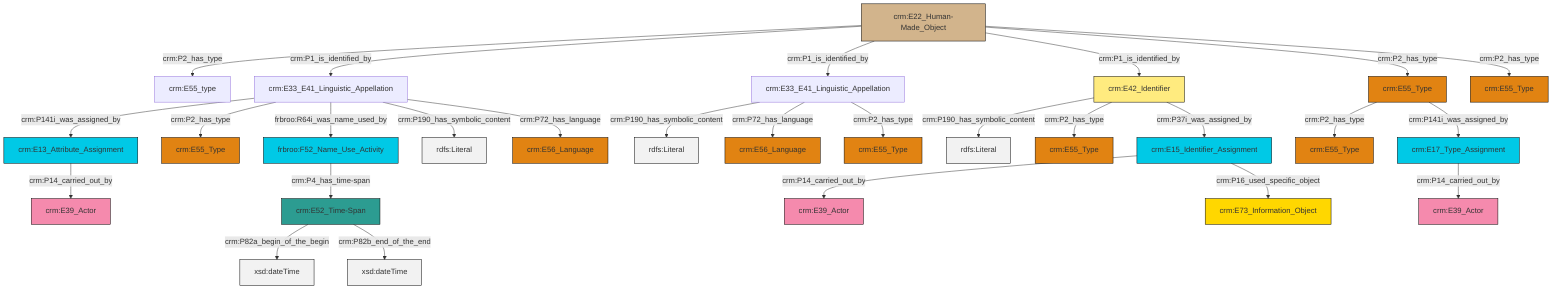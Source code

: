 graph TD
classDef Literal fill:#f2f2f2,stroke:#000000;
classDef CRM_Entity fill:#FFFFFF,stroke:#000000;
classDef Temporal_Entity fill:#00C9E6, stroke:#000000;
classDef Type fill:#E18312, stroke:#000000;
classDef Time-Span fill:#2C9C91, stroke:#000000;
classDef Appellation fill:#FFEB7F, stroke:#000000;
classDef Place fill:#008836, stroke:#000000;
classDef Persistent_Item fill:#B266B2, stroke:#000000;
classDef Conceptual_Object fill:#FFD700, stroke:#000000;
classDef Physical_Thing fill:#D2B48C, stroke:#000000;
classDef Actor fill:#f58aad, stroke:#000000;
classDef PC_Classes fill:#4ce600, stroke:#000000;
classDef Multi fill:#cccccc,stroke:#000000;

6["crm:E22_Human-Made_Object"]:::Physical_Thing -->|crm:P2_has_type| 7["crm:E55_type"]:::Default
8["crm:E42_Identifier"]:::Appellation -->|crm:P190_has_symbolic_content| 13[rdfs:Literal]:::Literal
16["crm:E33_E41_Linguistic_Appellation"]:::Default -->|crm:P190_has_symbolic_content| 17[rdfs:Literal]:::Literal
6["crm:E22_Human-Made_Object"]:::Physical_Thing -->|crm:P1_is_identified_by| 18["crm:E33_E41_Linguistic_Appellation"]:::Default
8["crm:E42_Identifier"]:::Appellation -->|crm:P2_has_type| 14["crm:E55_Type"]:::Type
26["crm:E13_Attribute_Assignment"]:::Temporal_Entity -->|crm:P14_carried_out_by| 27["crm:E39_Actor"]:::Actor
18["crm:E33_E41_Linguistic_Appellation"]:::Default -->|crm:P141i_was_assigned_by| 26["crm:E13_Attribute_Assignment"]:::Temporal_Entity
28["crm:E55_Type"]:::Type -->|crm:P2_has_type| 11["crm:E55_Type"]:::Type
18["crm:E33_E41_Linguistic_Appellation"]:::Default -->|crm:P2_has_type| 2["crm:E55_Type"]:::Type
32["crm:E52_Time-Span"]:::Time-Span -->|crm:P82a_begin_of_the_begin| 33[xsd:dateTime]:::Literal
28["crm:E55_Type"]:::Type -->|crm:P141i_was_assigned_by| 24["crm:E17_Type_Assignment"]:::Temporal_Entity
18["crm:E33_E41_Linguistic_Appellation"]:::Default -->|frbroo:R64i_was_name_used_by| 0["frbroo:F52_Name_Use_Activity"]:::Temporal_Entity
0["frbroo:F52_Name_Use_Activity"]:::Temporal_Entity -->|crm:P4_has_time-span| 32["crm:E52_Time-Span"]:::Time-Span
16["crm:E33_E41_Linguistic_Appellation"]:::Default -->|crm:P72_has_language| 41["crm:E56_Language"]:::Type
18["crm:E33_E41_Linguistic_Appellation"]:::Default -->|crm:P190_has_symbolic_content| 44[rdfs:Literal]:::Literal
18["crm:E33_E41_Linguistic_Appellation"]:::Default -->|crm:P72_has_language| 30["crm:E56_Language"]:::Type
32["crm:E52_Time-Span"]:::Time-Span -->|crm:P82b_end_of_the_end| 45[xsd:dateTime]:::Literal
6["crm:E22_Human-Made_Object"]:::Physical_Thing -->|crm:P1_is_identified_by| 16["crm:E33_E41_Linguistic_Appellation"]:::Default
6["crm:E22_Human-Made_Object"]:::Physical_Thing -->|crm:P1_is_identified_by| 8["crm:E42_Identifier"]:::Appellation
24["crm:E17_Type_Assignment"]:::Temporal_Entity -->|crm:P14_carried_out_by| 20["crm:E39_Actor"]:::Actor
6["crm:E22_Human-Made_Object"]:::Physical_Thing -->|crm:P2_has_type| 28["crm:E55_Type"]:::Type
22["crm:E15_Identifier_Assignment"]:::Temporal_Entity -->|crm:P14_carried_out_by| 38["crm:E39_Actor"]:::Actor
22["crm:E15_Identifier_Assignment"]:::Temporal_Entity -->|crm:P16_used_specific_object| 34["crm:E73_Information_Object"]:::Conceptual_Object
16["crm:E33_E41_Linguistic_Appellation"]:::Default -->|crm:P2_has_type| 4["crm:E55_Type"]:::Type
6["crm:E22_Human-Made_Object"]:::Physical_Thing -->|crm:P2_has_type| 42["crm:E55_Type"]:::Type
8["crm:E42_Identifier"]:::Appellation -->|crm:P37i_was_assigned_by| 22["crm:E15_Identifier_Assignment"]:::Temporal_Entity